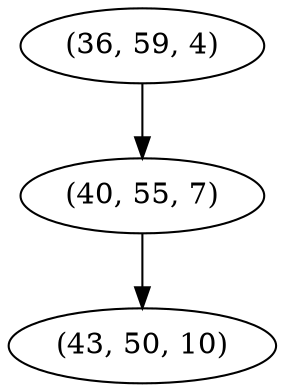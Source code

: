 digraph tree {
    "(36, 59, 4)";
    "(40, 55, 7)";
    "(43, 50, 10)";
    "(36, 59, 4)" -> "(40, 55, 7)";
    "(40, 55, 7)" -> "(43, 50, 10)";
}
